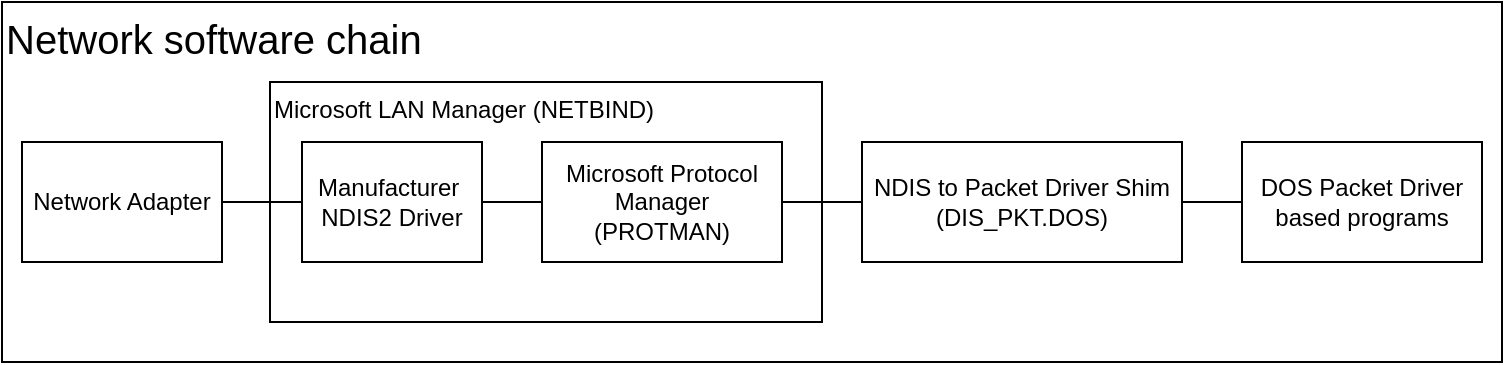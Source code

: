 <mxfile version="24.7.5">
  <diagram name="Page-1" id="K8h90P1WsOaHbY_wuntf">
    <mxGraphModel dx="1434" dy="837" grid="1" gridSize="10" guides="1" tooltips="1" connect="1" arrows="1" fold="1" page="1" pageScale="1" pageWidth="827" pageHeight="1169" math="0" shadow="0">
      <root>
        <mxCell id="0" />
        <mxCell id="1" parent="0" />
        <mxCell id="FmdEyZNDhsbqGVRpOYiC-1" value="&lt;font style=&quot;font-size: 20px;&quot;&gt;Network software chain&lt;/font&gt;" style="rounded=0;whiteSpace=wrap;html=1;align=left;verticalAlign=top;" vertex="1" parent="1">
          <mxGeometry x="220" y="260" width="750" height="180" as="geometry" />
        </mxCell>
        <mxCell id="q0JgdYkWZRU9ypQjrL84-6" value="Microsoft LAN Manager (NETBIND)" style="rounded=0;whiteSpace=wrap;html=1;align=left;verticalAlign=top;" parent="1" vertex="1">
          <mxGeometry x="354" y="300" width="276" height="120" as="geometry" />
        </mxCell>
        <mxCell id="q0JgdYkWZRU9ypQjrL84-1" value="Manufacturer&amp;nbsp;&lt;div&gt;NDIS2 Driver&lt;/div&gt;" style="rounded=0;whiteSpace=wrap;html=1;" parent="1" vertex="1">
          <mxGeometry x="370" y="330" width="90" height="60" as="geometry" />
        </mxCell>
        <mxCell id="q0JgdYkWZRU9ypQjrL84-2" value="Network Adapter" style="rounded=0;whiteSpace=wrap;html=1;" parent="1" vertex="1">
          <mxGeometry x="230" y="330" width="100" height="60" as="geometry" />
        </mxCell>
        <mxCell id="q0JgdYkWZRU9ypQjrL84-3" value="&lt;div&gt;&lt;span style=&quot;background-color: initial;&quot;&gt;Microsoft Protocol Manager (PROTMAN)&lt;/span&gt;&lt;br&gt;&lt;/div&gt;" style="rounded=0;whiteSpace=wrap;html=1;" parent="1" vertex="1">
          <mxGeometry x="490" y="330" width="120" height="60" as="geometry" />
        </mxCell>
        <mxCell id="q0JgdYkWZRU9ypQjrL84-4" value="NDIS to Packet Driver Shim&lt;div&gt;(DIS_PKT.DOS)&lt;/div&gt;" style="rounded=0;whiteSpace=wrap;html=1;" parent="1" vertex="1">
          <mxGeometry x="650" y="330" width="160" height="60" as="geometry" />
        </mxCell>
        <mxCell id="q0JgdYkWZRU9ypQjrL84-5" value="DOS Packet Driver based programs" style="rounded=0;whiteSpace=wrap;html=1;" parent="1" vertex="1">
          <mxGeometry x="840" y="330" width="120" height="60" as="geometry" />
        </mxCell>
        <mxCell id="q0JgdYkWZRU9ypQjrL84-8" value="" style="endArrow=none;html=1;rounded=0;exitX=1;exitY=0.5;exitDx=0;exitDy=0;" parent="1" source="q0JgdYkWZRU9ypQjrL84-2" target="q0JgdYkWZRU9ypQjrL84-1" edge="1">
          <mxGeometry width="50" height="50" relative="1" as="geometry">
            <mxPoint x="570" y="350" as="sourcePoint" />
            <mxPoint x="620" y="300" as="targetPoint" />
          </mxGeometry>
        </mxCell>
        <mxCell id="q0JgdYkWZRU9ypQjrL84-9" value="" style="endArrow=none;html=1;rounded=0;exitX=1;exitY=0.5;exitDx=0;exitDy=0;" parent="1" source="q0JgdYkWZRU9ypQjrL84-1" target="q0JgdYkWZRU9ypQjrL84-3" edge="1">
          <mxGeometry width="50" height="50" relative="1" as="geometry">
            <mxPoint x="570" y="350" as="sourcePoint" />
            <mxPoint x="620" y="300" as="targetPoint" />
          </mxGeometry>
        </mxCell>
        <mxCell id="q0JgdYkWZRU9ypQjrL84-10" value="" style="endArrow=none;html=1;rounded=0;exitX=1;exitY=0.5;exitDx=0;exitDy=0;entryX=0;entryY=0.5;entryDx=0;entryDy=0;" parent="1" source="q0JgdYkWZRU9ypQjrL84-3" target="q0JgdYkWZRU9ypQjrL84-4" edge="1">
          <mxGeometry width="50" height="50" relative="1" as="geometry">
            <mxPoint x="570" y="350" as="sourcePoint" />
            <mxPoint x="620" y="300" as="targetPoint" />
          </mxGeometry>
        </mxCell>
        <mxCell id="q0JgdYkWZRU9ypQjrL84-11" value="" style="endArrow=none;html=1;rounded=0;entryX=0;entryY=0.5;entryDx=0;entryDy=0;exitX=1;exitY=0.5;exitDx=0;exitDy=0;" parent="1" source="q0JgdYkWZRU9ypQjrL84-4" target="q0JgdYkWZRU9ypQjrL84-5" edge="1">
          <mxGeometry width="50" height="50" relative="1" as="geometry">
            <mxPoint x="570" y="350" as="sourcePoint" />
            <mxPoint x="620" y="300" as="targetPoint" />
          </mxGeometry>
        </mxCell>
      </root>
    </mxGraphModel>
  </diagram>
</mxfile>
